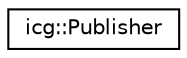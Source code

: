 digraph "Graphical Class Hierarchy"
{
 // LATEX_PDF_SIZE
  edge [fontname="Helvetica",fontsize="10",labelfontname="Helvetica",labelfontsize="10"];
  node [fontname="Helvetica",fontsize="10",shape=record];
  rankdir="LR";
  Node0 [label="icg::Publisher",height=0.2,width=0.4,color="black", fillcolor="white", style="filled",URL="$classicg_1_1Publisher.html",tooltip="Abstract class that defines a publisher that can be used to publish any data."];
}

